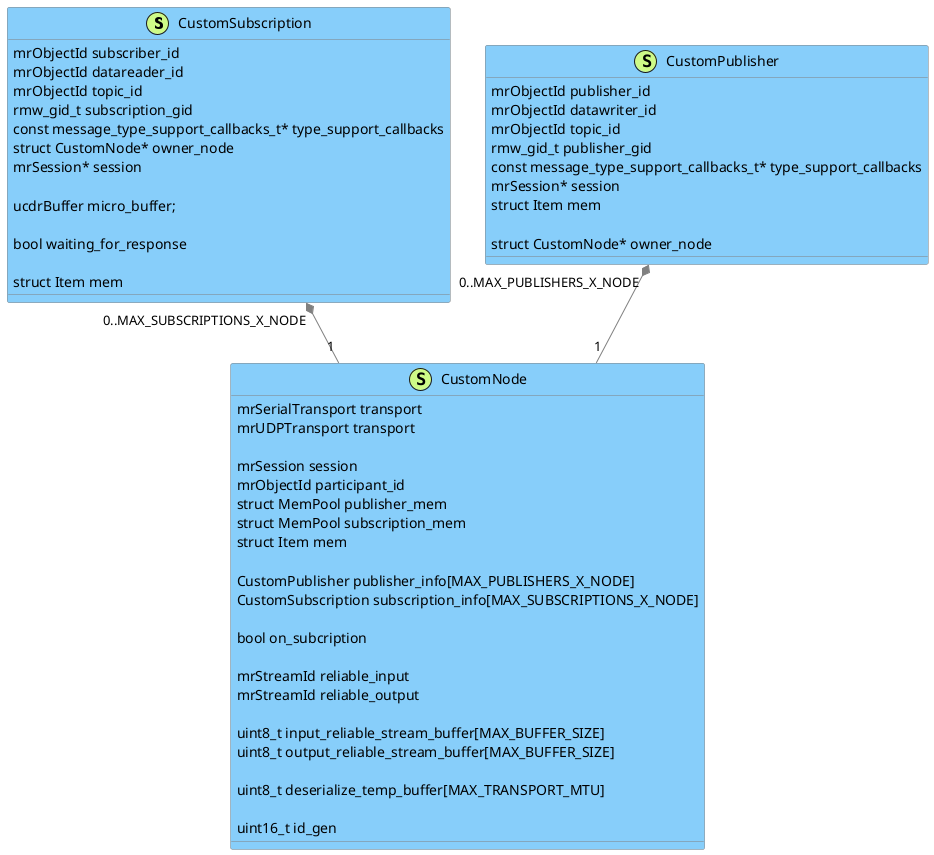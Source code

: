 @startuml rmw-microxrcedds_code
skinparam {
  shadowing false
  arrowColor #Gray
  actorBorderColor #Gray
  componentBorderColor #Gray
  rectangleBorderColor #Gray
  noteBackgroundColor #ffffff
  noteBorderColor #Gray
  rectangleFontColor #ffffff
  rectangleStereotypeFontColor #ffffff
  sequence {
    arrowColor #Gray
    lifeLineBorderColor #Gray
    lifeLineBackgroundColor #Gray
  }
  class {
	  borderColor #Gray
    backgroundColor #87CEFA
  }
  participant {
    borderColor #Gray
    backgroundColor #87CEFA
  }
  entity {
    borderColor #Gray
    backgroundColor #87CEFA
  }
}
!define Struct (S,#CEFA87)

Class CustomSubscription <<Struct>>
{
    mrObjectId subscriber_id
    mrObjectId datareader_id
    mrObjectId topic_id
    rmw_gid_t subscription_gid
    const message_type_support_callbacks_t* type_support_callbacks
    struct CustomNode* owner_node
    mrSession* session

    ucdrBuffer micro_buffer;

    bool waiting_for_response

    struct Item mem
}

Class CustomPublisher <<Struct>>
{
    mrObjectId publisher_id
    mrObjectId datawriter_id
    mrObjectId topic_id
    rmw_gid_t publisher_gid
    const message_type_support_callbacks_t* type_support_callbacks
    mrSession* session
    struct Item mem

    struct CustomNode* owner_node

}

Class CustomNode <<Struct>>
{
    mrSerialTransport transport
    mrUDPTransport transport

    mrSession session
    mrObjectId participant_id
    struct MemPool publisher_mem
    struct MemPool subscription_mem
    struct Item mem

    CustomPublisher publisher_info[MAX_PUBLISHERS_X_NODE]
    CustomSubscription subscription_info[MAX_SUBSCRIPTIONS_X_NODE]

    bool on_subcription

    mrStreamId reliable_input
    mrStreamId reliable_output

    uint8_t input_reliable_stream_buffer[MAX_BUFFER_SIZE]
    uint8_t output_reliable_stream_buffer[MAX_BUFFER_SIZE]

    uint8_t deserialize_temp_buffer[MAX_TRANSPORT_MTU]

    uint16_t id_gen

}

CustomPublisher "0..MAX_PUBLISHERS_X_NODE" *-- "1" CustomNode
CustomSubscription "0..MAX_SUBSCRIPTIONS_X_NODE" *-- "1" CustomNode

@enduml

@startuml rmw_microxrcedds_flows
skinparam {
  shadowing false
  arrowColor #Gray
  actorBorderColor #Gray
  componentBorderColor #Gray
  rectangleBorderColor #Gray
  noteBackgroundColor #ffffff
  noteBorderColor #Gray
  rectangleFontColor #ffffff
  rectangleStereotypeFontColor #ffffff
  sequence {
    arrowColor #Gray
    lifeLineBorderColor #Gray
    lifeLineBackgroundColor #Gray
  }
  class {
	  borderColor #Gray
    backgroundColor #85bbf0
  }
  participant {
    borderColor #Gray
    backgroundColor #85bbf0
  }
  entity {
    borderColor #Gray
    backgroundColor #85bbf0
  }
}

box "rcl" #f2f2f2
  participant rcl
end box
box "rmw_microxrcedds" #ecfdd0
  participant rmw_microxrcedds
  participant rmw_node
  participant rmw_publisher
  participant rmw_subscription
  participant rmw_wait
end box
box "rosidl_typesupport_c" #f2f2f2
  participant ts as "type_support" <<type>>
end box
box "Micro xrcedds" #f2f2f2
  participant micro_xrcedds_client
end box
box "Micro-ROS-Agent" #f2f2f2
  participant micro_xrcedds_agent
end box
autoactivate on
hide footbox

== Initialization ==
rcl -> rmw_microxrcedds: rclc_init
rmw_microxrcedds -> rmw_microxrcedds: init
deactivate
rcl <-- rmw_microxrcedds

== Creation ==
create rmw_node
rcl -> rmw_node: rmw_create_node
rmw_node -> micro_xrcedds_client: mr_init_transport
rmw_node <-- micro_xrcedds_client
rmw_node -> micro_xrcedds_client: mr_create_session
micro_xrcedds_client -> micro_xrcedds_agent
micro_xrcedds_client <-- micro_xrcedds_agent
rmw_node <-- micro_xrcedds_client
rmw_node -> micro_xrcedds_client: mr_write_create_participant
rmw_node <-- micro_xrcedds_client
rmw_node -> micro_xrcedds_client: mr_run_session_until_all_status
micro_xrcedds_client -> micro_xrcedds_agent
micro_xrcedds_client <-- micro_xrcedds_agent
rmw_node <-- micro_xrcedds_client
rcl <-- rmw_node: return rmw_node

create rmw_publisher
rcl -> rmw_publisher: rmw_create_publisher
rmw_publisher <-- micro_xrcedds_client
rmw_publisher -> micro_xrcedds_client: mr_write_create_publisher
rmw_publisher <-- micro_xrcedds_client
rmw_publisher -> micro_xrcedds_client: mr_write_create_topic
rmw_publisher <-- micro_xrcedds_client
rmw_publisher -> micro_xrcedds_client: mr_write_create_datawriter
rmw_publisher <-- micro_xrcedds_client
rmw_publisher -> micro_xrcedds_client: mr_run_session_until_all_status
micro_xrcedds_client -> micro_xrcedds_agent
micro_xrcedds_client <-- micro_xrcedds_agent
rmw_publisher <-- micro_xrcedds_client
rcl <-- rmw_publisher: return rmw_publisher

create rmw_subscription
rcl -> rmw_subscription: rmw_create_subscription
rmw_subscription <-- micro_xrcedds_client
rmw_subscription -> micro_xrcedds_client: mr_write_create_subscriber
rmw_subscription <-- micro_xrcedds_client
rmw_subscription -> micro_xrcedds_client: mr_write_create_topic
rmw_subscription <-- micro_xrcedds_client
rmw_subscription -> micro_xrcedds_client: mr_write_create_datareader
rmw_subscription <-- micro_xrcedds_client
rmw_subscription -> micro_xrcedds_client: mr_run_session_until_all_status
micro_xrcedds_client -> micro_xrcedds_agent
micro_xrcedds_client <-- micro_xrcedds_agent
rmw_subscription <-- micro_xrcedds_client
rcl <-- rmw_subscription: return rmw_subscription

== Operate ==

' Publish
rcl -> rmw_publisher: rmw_publish(ros_message)
rmw_publisher -> micro_xrcedds_client: prepare_buffer
rmw_publisher <-- micro_xrcedds_client: prepare_buffer
rmw_publisher -> ts: serialize
rmw_publisher <-- ts
rmw_publisher -> micro_xrcedds_client: mr_run_session_until_all_status
micro_xrcedds_client -> micro_xrcedds_agent
micro_xrcedds_client <-- micro_xrcedds_agent
rmw_publisher <-- micro_xrcedds_client
rcl <-- rmw_publisher

    ' Wait
    rcl -> rmw_microxrcedds: rmw_wait
    loop subscriptions
        rmw_microxrcedds -> micro_xrcedds_client: request_data
        rmw_microxrcedds <-- micro_xrcedds_client
    end
    loop while not time out or not topic received
        rmw_microxrcedds -> micro_xrcedds_client: mr_run_session_until_timeout
        micro_xrcedds_client -> micro_xrcedds_agent
    opt if topic message
        micro_xrcedds_client <- micro_xrcedds_agent
        rmw_node <- micro_xrcedds_client: on_topic
        rmw_node --> micro_xrcedds_client
        micro_xrcedds_client --> micro_xrcedds_agent
    end
    deactivate micro_xrcedds_agent
    rmw_microxrcedds <-- micro_xrcedds_client
    end
    rcl <-- rmw_microxrcedds

' take
rcl -> rmw_subscription: take(ros_message)
rmw_subscription -> ts: deserialize
rmw_subscription <-- ts
rcl <-- rmw_subscription


== Destruction ==

' TODO

@enduml